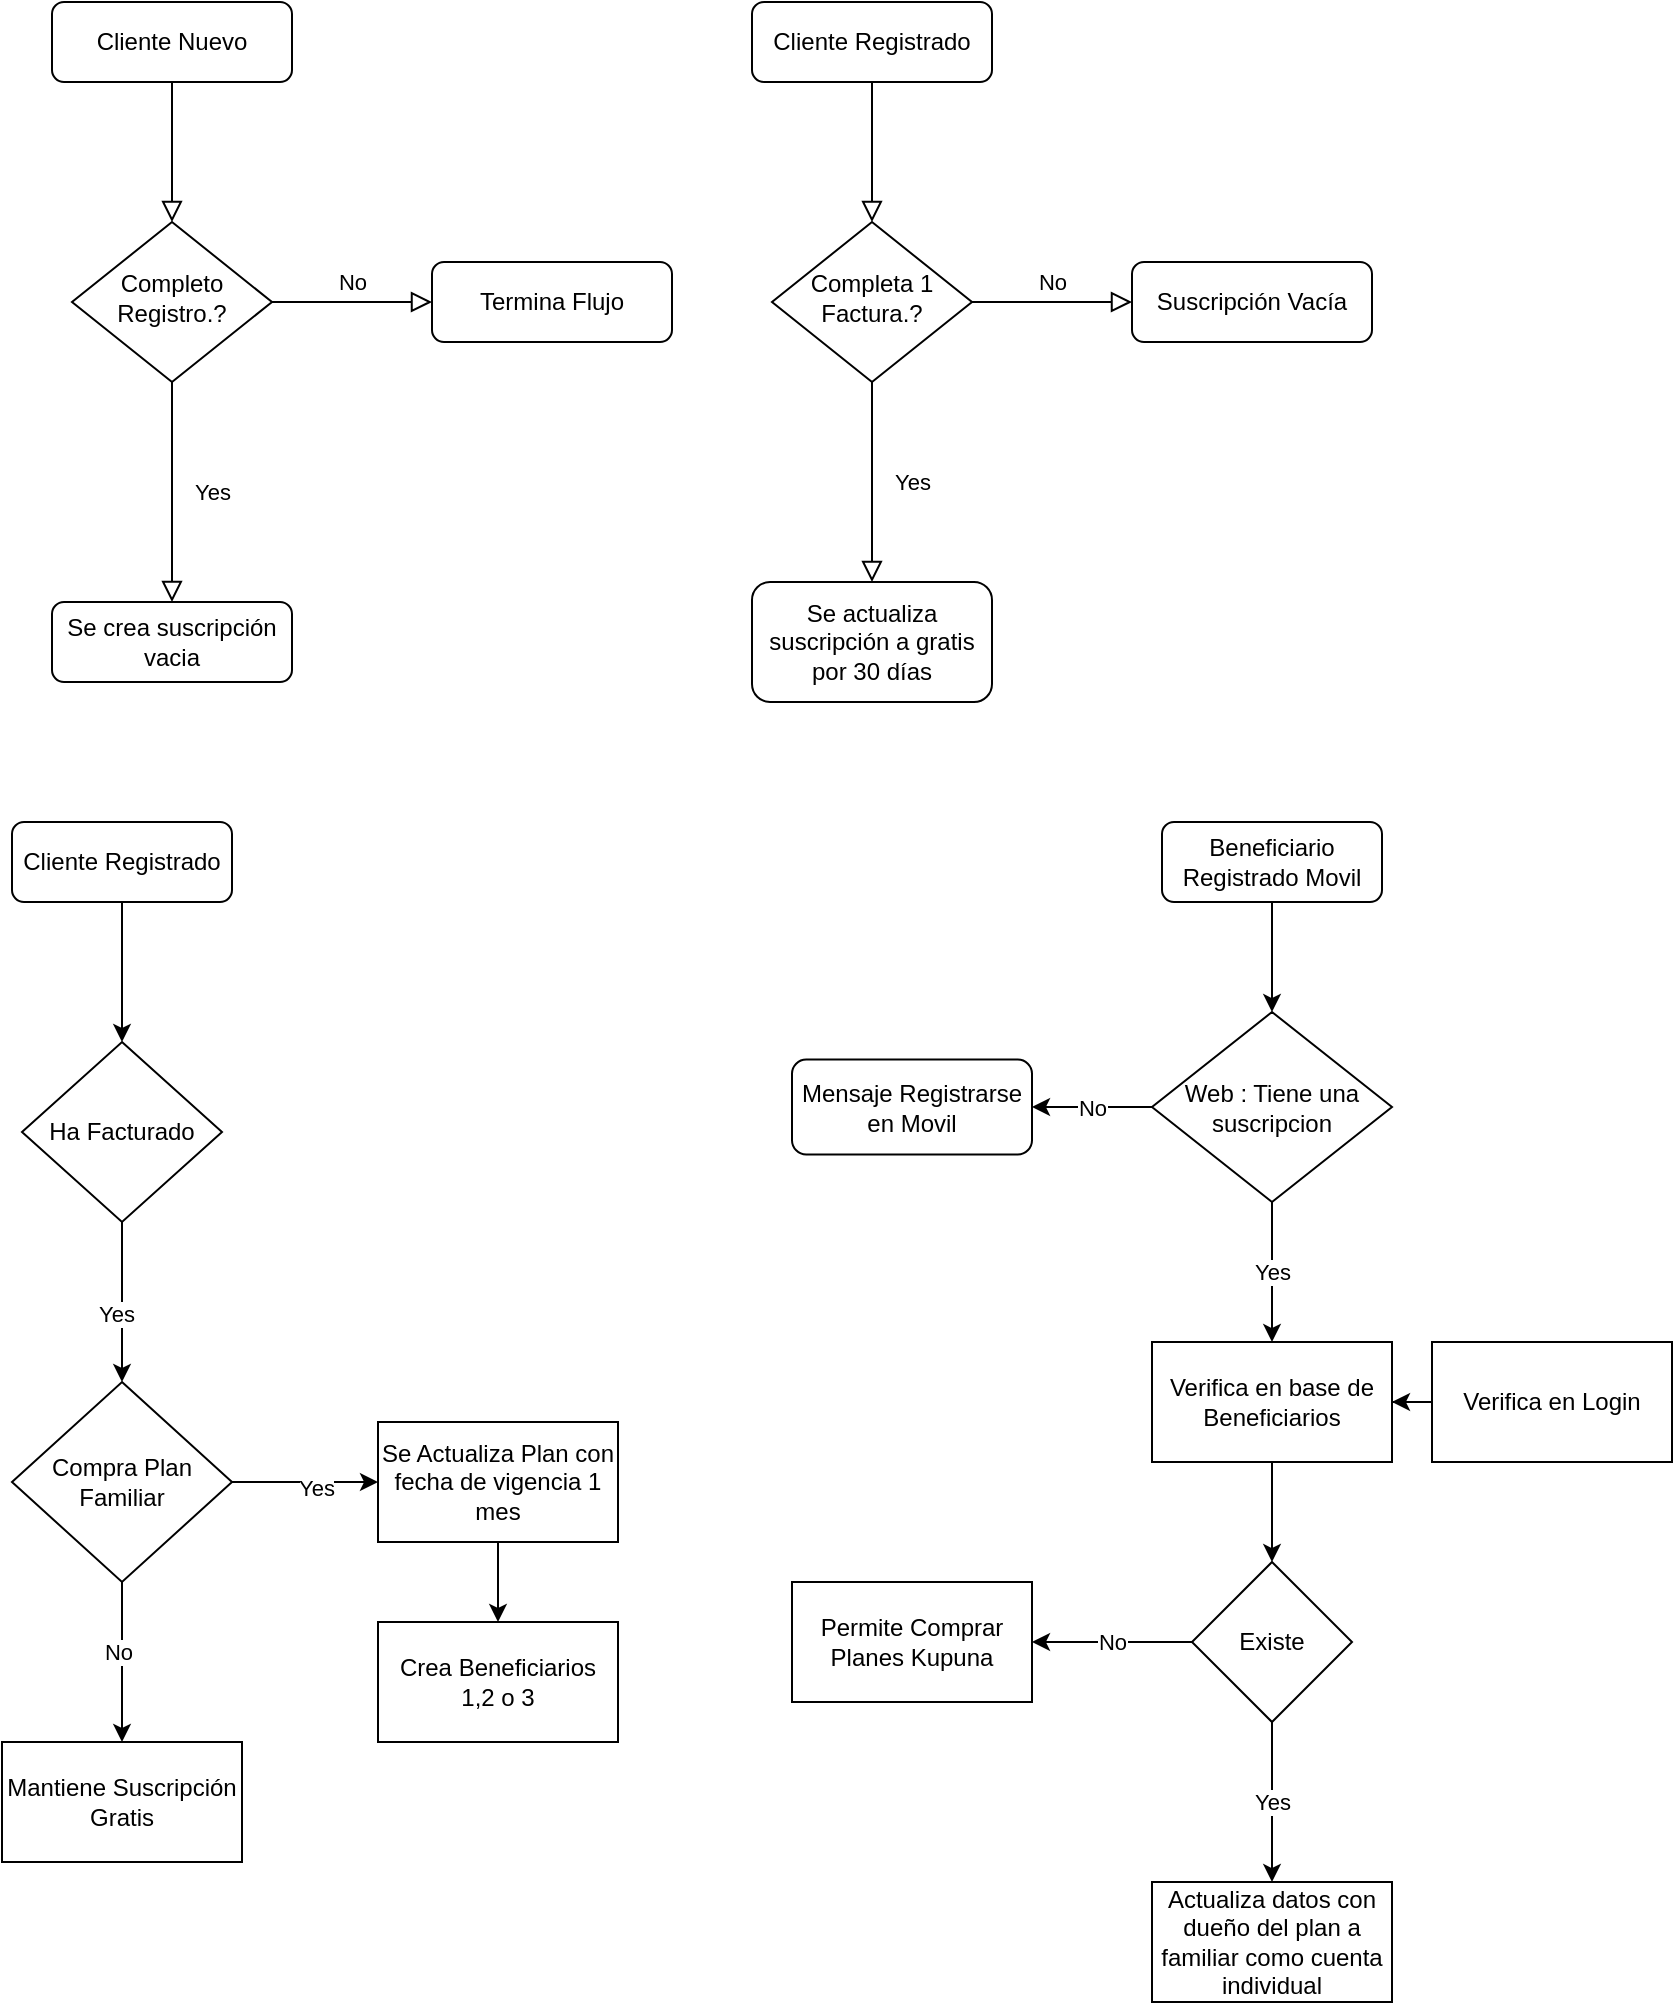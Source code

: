 <mxfile version="21.0.7" type="github">
  <diagram id="C5RBs43oDa-KdzZeNtuy" name="Page-1">
    <mxGraphModel dx="1114" dy="608" grid="1" gridSize="10" guides="1" tooltips="1" connect="1" arrows="1" fold="1" page="1" pageScale="1" pageWidth="827" pageHeight="1169" math="0" shadow="0">
      <root>
        <mxCell id="WIyWlLk6GJQsqaUBKTNV-0" />
        <mxCell id="WIyWlLk6GJQsqaUBKTNV-1" parent="WIyWlLk6GJQsqaUBKTNV-0" />
        <mxCell id="WIyWlLk6GJQsqaUBKTNV-2" value="" style="rounded=0;html=1;jettySize=auto;orthogonalLoop=1;fontSize=11;endArrow=block;endFill=0;endSize=8;strokeWidth=1;shadow=0;labelBackgroundColor=none;edgeStyle=orthogonalEdgeStyle;" parent="WIyWlLk6GJQsqaUBKTNV-1" source="WIyWlLk6GJQsqaUBKTNV-3" target="WIyWlLk6GJQsqaUBKTNV-6" edge="1">
          <mxGeometry relative="1" as="geometry" />
        </mxCell>
        <mxCell id="WIyWlLk6GJQsqaUBKTNV-3" value="Cliente Nuevo" style="rounded=1;whiteSpace=wrap;html=1;fontSize=12;glass=0;strokeWidth=1;shadow=0;" parent="WIyWlLk6GJQsqaUBKTNV-1" vertex="1">
          <mxGeometry x="70" y="80" width="120" height="40" as="geometry" />
        </mxCell>
        <mxCell id="WIyWlLk6GJQsqaUBKTNV-4" value="Yes" style="rounded=0;html=1;jettySize=auto;orthogonalLoop=1;fontSize=11;endArrow=block;endFill=0;endSize=8;strokeWidth=1;shadow=0;labelBackgroundColor=none;edgeStyle=orthogonalEdgeStyle;entryX=0.5;entryY=0;entryDx=0;entryDy=0;" parent="WIyWlLk6GJQsqaUBKTNV-1" source="WIyWlLk6GJQsqaUBKTNV-6" target="WIyWlLk6GJQsqaUBKTNV-12" edge="1">
          <mxGeometry y="20" relative="1" as="geometry">
            <mxPoint as="offset" />
            <mxPoint x="130" y="330" as="targetPoint" />
          </mxGeometry>
        </mxCell>
        <mxCell id="WIyWlLk6GJQsqaUBKTNV-5" value="No" style="edgeStyle=orthogonalEdgeStyle;rounded=0;html=1;jettySize=auto;orthogonalLoop=1;fontSize=11;endArrow=block;endFill=0;endSize=8;strokeWidth=1;shadow=0;labelBackgroundColor=none;" parent="WIyWlLk6GJQsqaUBKTNV-1" source="WIyWlLk6GJQsqaUBKTNV-6" target="WIyWlLk6GJQsqaUBKTNV-7" edge="1">
          <mxGeometry y="10" relative="1" as="geometry">
            <mxPoint as="offset" />
          </mxGeometry>
        </mxCell>
        <mxCell id="WIyWlLk6GJQsqaUBKTNV-6" value="Completo Registro.?" style="rhombus;whiteSpace=wrap;html=1;shadow=0;fontFamily=Helvetica;fontSize=12;align=center;strokeWidth=1;spacing=6;spacingTop=-4;" parent="WIyWlLk6GJQsqaUBKTNV-1" vertex="1">
          <mxGeometry x="80" y="190" width="100" height="80" as="geometry" />
        </mxCell>
        <mxCell id="WIyWlLk6GJQsqaUBKTNV-7" value="Termina Flujo" style="rounded=1;whiteSpace=wrap;html=1;fontSize=12;glass=0;strokeWidth=1;shadow=0;" parent="WIyWlLk6GJQsqaUBKTNV-1" vertex="1">
          <mxGeometry x="260" y="210" width="120" height="40" as="geometry" />
        </mxCell>
        <mxCell id="WIyWlLk6GJQsqaUBKTNV-12" value="Se crea suscripción vacia" style="rounded=1;whiteSpace=wrap;html=1;fontSize=12;glass=0;strokeWidth=1;shadow=0;" parent="WIyWlLk6GJQsqaUBKTNV-1" vertex="1">
          <mxGeometry x="70" y="380" width="120" height="40" as="geometry" />
        </mxCell>
        <mxCell id="K9iPGLTcpqvqo5EhF58B-3" value="" style="rounded=0;html=1;jettySize=auto;orthogonalLoop=1;fontSize=11;endArrow=block;endFill=0;endSize=8;strokeWidth=1;shadow=0;labelBackgroundColor=none;edgeStyle=orthogonalEdgeStyle;" edge="1" parent="WIyWlLk6GJQsqaUBKTNV-1" source="K9iPGLTcpqvqo5EhF58B-4" target="K9iPGLTcpqvqo5EhF58B-7">
          <mxGeometry relative="1" as="geometry" />
        </mxCell>
        <mxCell id="K9iPGLTcpqvqo5EhF58B-4" value="Cliente Registrado" style="rounded=1;whiteSpace=wrap;html=1;fontSize=12;glass=0;strokeWidth=1;shadow=0;" vertex="1" parent="WIyWlLk6GJQsqaUBKTNV-1">
          <mxGeometry x="420" y="80" width="120" height="40" as="geometry" />
        </mxCell>
        <mxCell id="K9iPGLTcpqvqo5EhF58B-5" value="Yes" style="rounded=0;html=1;jettySize=auto;orthogonalLoop=1;fontSize=11;endArrow=block;endFill=0;endSize=8;strokeWidth=1;shadow=0;labelBackgroundColor=none;edgeStyle=orthogonalEdgeStyle;entryX=0.5;entryY=0;entryDx=0;entryDy=0;" edge="1" parent="WIyWlLk6GJQsqaUBKTNV-1" source="K9iPGLTcpqvqo5EhF58B-7" target="K9iPGLTcpqvqo5EhF58B-9">
          <mxGeometry y="20" relative="1" as="geometry">
            <mxPoint as="offset" />
            <mxPoint x="480" y="330" as="targetPoint" />
          </mxGeometry>
        </mxCell>
        <mxCell id="K9iPGLTcpqvqo5EhF58B-6" value="No" style="edgeStyle=orthogonalEdgeStyle;rounded=0;html=1;jettySize=auto;orthogonalLoop=1;fontSize=11;endArrow=block;endFill=0;endSize=8;strokeWidth=1;shadow=0;labelBackgroundColor=none;" edge="1" parent="WIyWlLk6GJQsqaUBKTNV-1" source="K9iPGLTcpqvqo5EhF58B-7" target="K9iPGLTcpqvqo5EhF58B-8">
          <mxGeometry y="10" relative="1" as="geometry">
            <mxPoint as="offset" />
          </mxGeometry>
        </mxCell>
        <mxCell id="K9iPGLTcpqvqo5EhF58B-7" value="Completa 1 Factura.?" style="rhombus;whiteSpace=wrap;html=1;shadow=0;fontFamily=Helvetica;fontSize=12;align=center;strokeWidth=1;spacing=6;spacingTop=-4;" vertex="1" parent="WIyWlLk6GJQsqaUBKTNV-1">
          <mxGeometry x="430" y="190" width="100" height="80" as="geometry" />
        </mxCell>
        <mxCell id="K9iPGLTcpqvqo5EhF58B-8" value="Suscripción Vacía" style="rounded=1;whiteSpace=wrap;html=1;fontSize=12;glass=0;strokeWidth=1;shadow=0;" vertex="1" parent="WIyWlLk6GJQsqaUBKTNV-1">
          <mxGeometry x="610" y="210" width="120" height="40" as="geometry" />
        </mxCell>
        <mxCell id="K9iPGLTcpqvqo5EhF58B-9" value="Se actualiza suscripción a gratis por 30 días" style="rounded=1;whiteSpace=wrap;html=1;fontSize=12;glass=0;strokeWidth=1;shadow=0;" vertex="1" parent="WIyWlLk6GJQsqaUBKTNV-1">
          <mxGeometry x="420" y="370" width="120" height="60" as="geometry" />
        </mxCell>
        <mxCell id="K9iPGLTcpqvqo5EhF58B-12" style="edgeStyle=orthogonalEdgeStyle;rounded=0;orthogonalLoop=1;jettySize=auto;html=1;entryX=0.5;entryY=0;entryDx=0;entryDy=0;" edge="1" parent="WIyWlLk6GJQsqaUBKTNV-1" source="K9iPGLTcpqvqo5EhF58B-10" target="K9iPGLTcpqvqo5EhF58B-19">
          <mxGeometry relative="1" as="geometry" />
        </mxCell>
        <mxCell id="K9iPGLTcpqvqo5EhF58B-10" value="Cliente Registrado" style="rounded=1;whiteSpace=wrap;html=1;fontSize=12;glass=0;strokeWidth=1;shadow=0;" vertex="1" parent="WIyWlLk6GJQsqaUBKTNV-1">
          <mxGeometry x="50" y="490" width="110" height="40" as="geometry" />
        </mxCell>
        <mxCell id="K9iPGLTcpqvqo5EhF58B-14" value="" style="edgeStyle=orthogonalEdgeStyle;rounded=0;orthogonalLoop=1;jettySize=auto;html=1;" edge="1" parent="WIyWlLk6GJQsqaUBKTNV-1" source="K9iPGLTcpqvqo5EhF58B-11" target="K9iPGLTcpqvqo5EhF58B-13">
          <mxGeometry relative="1" as="geometry" />
        </mxCell>
        <mxCell id="K9iPGLTcpqvqo5EhF58B-15" value="Yes" style="edgeLabel;html=1;align=center;verticalAlign=middle;resizable=0;points=[];" vertex="1" connectable="0" parent="K9iPGLTcpqvqo5EhF58B-14">
          <mxGeometry x="0.15" y="-3" relative="1" as="geometry">
            <mxPoint as="offset" />
          </mxGeometry>
        </mxCell>
        <mxCell id="K9iPGLTcpqvqo5EhF58B-18" value="" style="edgeStyle=orthogonalEdgeStyle;rounded=0;orthogonalLoop=1;jettySize=auto;html=1;" edge="1" parent="WIyWlLk6GJQsqaUBKTNV-1" source="K9iPGLTcpqvqo5EhF58B-11" target="K9iPGLTcpqvqo5EhF58B-17">
          <mxGeometry relative="1" as="geometry" />
        </mxCell>
        <mxCell id="K9iPGLTcpqvqo5EhF58B-11" value="Compra Plan Familiar" style="rhombus;whiteSpace=wrap;html=1;" vertex="1" parent="WIyWlLk6GJQsqaUBKTNV-1">
          <mxGeometry x="50" y="770" width="110" height="100" as="geometry" />
        </mxCell>
        <mxCell id="K9iPGLTcpqvqo5EhF58B-26" value="" style="edgeStyle=orthogonalEdgeStyle;rounded=0;orthogonalLoop=1;jettySize=auto;html=1;" edge="1" parent="WIyWlLk6GJQsqaUBKTNV-1" source="K9iPGLTcpqvqo5EhF58B-13" target="K9iPGLTcpqvqo5EhF58B-25">
          <mxGeometry relative="1" as="geometry" />
        </mxCell>
        <mxCell id="K9iPGLTcpqvqo5EhF58B-13" value="Se Actualiza Plan con fecha de vigencia 1 mes" style="whiteSpace=wrap;html=1;" vertex="1" parent="WIyWlLk6GJQsqaUBKTNV-1">
          <mxGeometry x="233" y="790" width="120" height="60" as="geometry" />
        </mxCell>
        <mxCell id="K9iPGLTcpqvqo5EhF58B-17" value="Mantiene Suscripción Gratis" style="whiteSpace=wrap;html=1;" vertex="1" parent="WIyWlLk6GJQsqaUBKTNV-1">
          <mxGeometry x="45" y="950" width="120" height="60" as="geometry" />
        </mxCell>
        <mxCell id="K9iPGLTcpqvqo5EhF58B-19" value="Ha Facturado" style="rhombus;whiteSpace=wrap;html=1;" vertex="1" parent="WIyWlLk6GJQsqaUBKTNV-1">
          <mxGeometry x="55" y="600" width="100" height="90" as="geometry" />
        </mxCell>
        <mxCell id="K9iPGLTcpqvqo5EhF58B-22" value="" style="edgeStyle=orthogonalEdgeStyle;rounded=0;orthogonalLoop=1;jettySize=auto;html=1;exitX=0.5;exitY=1;exitDx=0;exitDy=0;entryX=0.5;entryY=0;entryDx=0;entryDy=0;" edge="1" parent="WIyWlLk6GJQsqaUBKTNV-1" source="K9iPGLTcpqvqo5EhF58B-19" target="K9iPGLTcpqvqo5EhF58B-11">
          <mxGeometry relative="1" as="geometry">
            <mxPoint x="170" y="840" as="sourcePoint" />
            <mxPoint x="270" y="810" as="targetPoint" />
            <Array as="points">
              <mxPoint x="105" y="730" />
              <mxPoint x="105" y="730" />
            </Array>
          </mxGeometry>
        </mxCell>
        <mxCell id="K9iPGLTcpqvqo5EhF58B-23" value="Yes" style="edgeLabel;html=1;align=center;verticalAlign=middle;resizable=0;points=[];" vertex="1" connectable="0" parent="K9iPGLTcpqvqo5EhF58B-22">
          <mxGeometry x="0.15" y="-3" relative="1" as="geometry">
            <mxPoint as="offset" />
          </mxGeometry>
        </mxCell>
        <mxCell id="K9iPGLTcpqvqo5EhF58B-24" value="No" style="edgeLabel;html=1;align=center;verticalAlign=middle;resizable=0;points=[];" vertex="1" connectable="0" parent="WIyWlLk6GJQsqaUBKTNV-1">
          <mxGeometry x="233" y="833" as="geometry">
            <mxPoint x="-130" y="72" as="offset" />
          </mxGeometry>
        </mxCell>
        <mxCell id="K9iPGLTcpqvqo5EhF58B-25" value="Crea Beneficiarios 1,2 o 3" style="whiteSpace=wrap;html=1;" vertex="1" parent="WIyWlLk6GJQsqaUBKTNV-1">
          <mxGeometry x="233" y="890" width="120" height="60" as="geometry" />
        </mxCell>
        <mxCell id="K9iPGLTcpqvqo5EhF58B-29" style="edgeStyle=orthogonalEdgeStyle;rounded=0;orthogonalLoop=1;jettySize=auto;html=1;entryX=0.5;entryY=0;entryDx=0;entryDy=0;" edge="1" parent="WIyWlLk6GJQsqaUBKTNV-1" source="K9iPGLTcpqvqo5EhF58B-27" target="K9iPGLTcpqvqo5EhF58B-28">
          <mxGeometry relative="1" as="geometry" />
        </mxCell>
        <mxCell id="K9iPGLTcpqvqo5EhF58B-27" value="Beneficiario Registrado Movil" style="rounded=1;whiteSpace=wrap;html=1;fontSize=12;glass=0;strokeWidth=1;shadow=0;" vertex="1" parent="WIyWlLk6GJQsqaUBKTNV-1">
          <mxGeometry x="625" y="490" width="110" height="40" as="geometry" />
        </mxCell>
        <mxCell id="K9iPGLTcpqvqo5EhF58B-32" value="No" style="edgeStyle=orthogonalEdgeStyle;rounded=0;orthogonalLoop=1;jettySize=auto;html=1;entryX=1;entryY=0.5;entryDx=0;entryDy=0;" edge="1" parent="WIyWlLk6GJQsqaUBKTNV-1" source="K9iPGLTcpqvqo5EhF58B-28" target="K9iPGLTcpqvqo5EhF58B-30">
          <mxGeometry relative="1" as="geometry" />
        </mxCell>
        <mxCell id="K9iPGLTcpqvqo5EhF58B-34" value="Yes" style="edgeStyle=orthogonalEdgeStyle;rounded=0;orthogonalLoop=1;jettySize=auto;html=1;" edge="1" parent="WIyWlLk6GJQsqaUBKTNV-1" source="K9iPGLTcpqvqo5EhF58B-28" target="K9iPGLTcpqvqo5EhF58B-33">
          <mxGeometry relative="1" as="geometry" />
        </mxCell>
        <mxCell id="K9iPGLTcpqvqo5EhF58B-28" value="Web : Tiene una suscripcion" style="rhombus;whiteSpace=wrap;html=1;" vertex="1" parent="WIyWlLk6GJQsqaUBKTNV-1">
          <mxGeometry x="620" y="585" width="120" height="95" as="geometry" />
        </mxCell>
        <mxCell id="K9iPGLTcpqvqo5EhF58B-30" value="Mensaje Registrarse en Movil" style="rounded=1;whiteSpace=wrap;html=1;fontSize=12;glass=0;strokeWidth=1;shadow=0;" vertex="1" parent="WIyWlLk6GJQsqaUBKTNV-1">
          <mxGeometry x="440" y="608.75" width="120" height="47.5" as="geometry" />
        </mxCell>
        <mxCell id="K9iPGLTcpqvqo5EhF58B-36" value="" style="edgeStyle=orthogonalEdgeStyle;rounded=0;orthogonalLoop=1;jettySize=auto;html=1;" edge="1" parent="WIyWlLk6GJQsqaUBKTNV-1" source="K9iPGLTcpqvqo5EhF58B-33" target="K9iPGLTcpqvqo5EhF58B-35">
          <mxGeometry relative="1" as="geometry" />
        </mxCell>
        <mxCell id="K9iPGLTcpqvqo5EhF58B-33" value="Verifica en base de Beneficiarios" style="whiteSpace=wrap;html=1;" vertex="1" parent="WIyWlLk6GJQsqaUBKTNV-1">
          <mxGeometry x="620" y="750" width="120" height="60" as="geometry" />
        </mxCell>
        <mxCell id="K9iPGLTcpqvqo5EhF58B-38" value="No" style="edgeStyle=orthogonalEdgeStyle;rounded=0;orthogonalLoop=1;jettySize=auto;html=1;" edge="1" parent="WIyWlLk6GJQsqaUBKTNV-1" source="K9iPGLTcpqvqo5EhF58B-35" target="K9iPGLTcpqvqo5EhF58B-37">
          <mxGeometry relative="1" as="geometry" />
        </mxCell>
        <mxCell id="K9iPGLTcpqvqo5EhF58B-40" value="Yes" style="edgeStyle=orthogonalEdgeStyle;rounded=0;orthogonalLoop=1;jettySize=auto;html=1;" edge="1" parent="WIyWlLk6GJQsqaUBKTNV-1" source="K9iPGLTcpqvqo5EhF58B-35" target="K9iPGLTcpqvqo5EhF58B-39">
          <mxGeometry relative="1" as="geometry" />
        </mxCell>
        <mxCell id="K9iPGLTcpqvqo5EhF58B-35" value="Existe" style="rhombus;whiteSpace=wrap;html=1;" vertex="1" parent="WIyWlLk6GJQsqaUBKTNV-1">
          <mxGeometry x="640" y="860" width="80" height="80" as="geometry" />
        </mxCell>
        <mxCell id="K9iPGLTcpqvqo5EhF58B-37" value="Permite Comprar Planes Kupuna" style="whiteSpace=wrap;html=1;" vertex="1" parent="WIyWlLk6GJQsqaUBKTNV-1">
          <mxGeometry x="440" y="870" width="120" height="60" as="geometry" />
        </mxCell>
        <mxCell id="K9iPGLTcpqvqo5EhF58B-39" value="Actualiza datos con dueño del plan a familiar como cuenta individual" style="whiteSpace=wrap;html=1;" vertex="1" parent="WIyWlLk6GJQsqaUBKTNV-1">
          <mxGeometry x="620" y="1020" width="120" height="60" as="geometry" />
        </mxCell>
        <mxCell id="K9iPGLTcpqvqo5EhF58B-43" style="edgeStyle=orthogonalEdgeStyle;rounded=0;orthogonalLoop=1;jettySize=auto;html=1;" edge="1" parent="WIyWlLk6GJQsqaUBKTNV-1" source="K9iPGLTcpqvqo5EhF58B-41" target="K9iPGLTcpqvqo5EhF58B-33">
          <mxGeometry relative="1" as="geometry" />
        </mxCell>
        <mxCell id="K9iPGLTcpqvqo5EhF58B-41" value="Verifica en Login" style="whiteSpace=wrap;html=1;" vertex="1" parent="WIyWlLk6GJQsqaUBKTNV-1">
          <mxGeometry x="760" y="750" width="120" height="60" as="geometry" />
        </mxCell>
      </root>
    </mxGraphModel>
  </diagram>
</mxfile>
